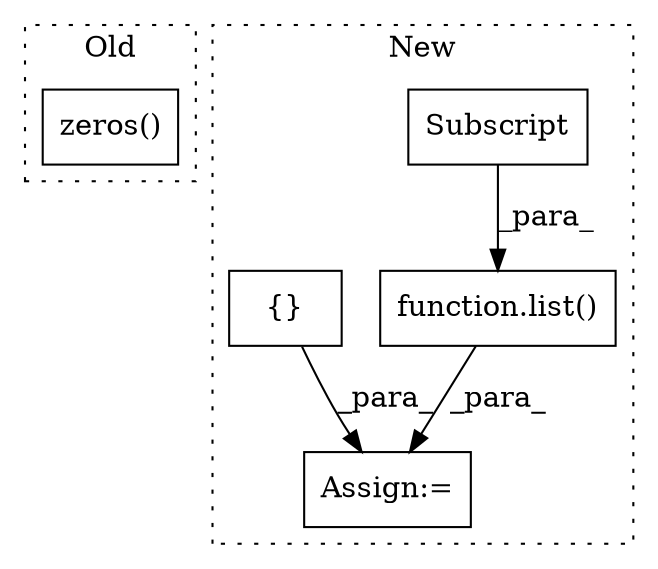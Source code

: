 digraph G {
subgraph cluster0 {
1 [label="zeros()" a="75" s="13132,13209" l="12,1" shape="box"];
label = "Old";
style="dotted";
}
subgraph cluster1 {
2 [label="function.list()" a="75" s="13632,13670" l="22,1" shape="box"];
3 [label="Assign:=" a="68" s="13629" l="3" shape="box"];
4 [label="Subscript" a="63" s="13654,0" l="16,0" shape="box"];
5 [label="{}" a="59" s="13674,13685" l="1,0" shape="box"];
label = "New";
style="dotted";
}
2 -> 3 [label="_para_"];
4 -> 2 [label="_para_"];
5 -> 3 [label="_para_"];
}